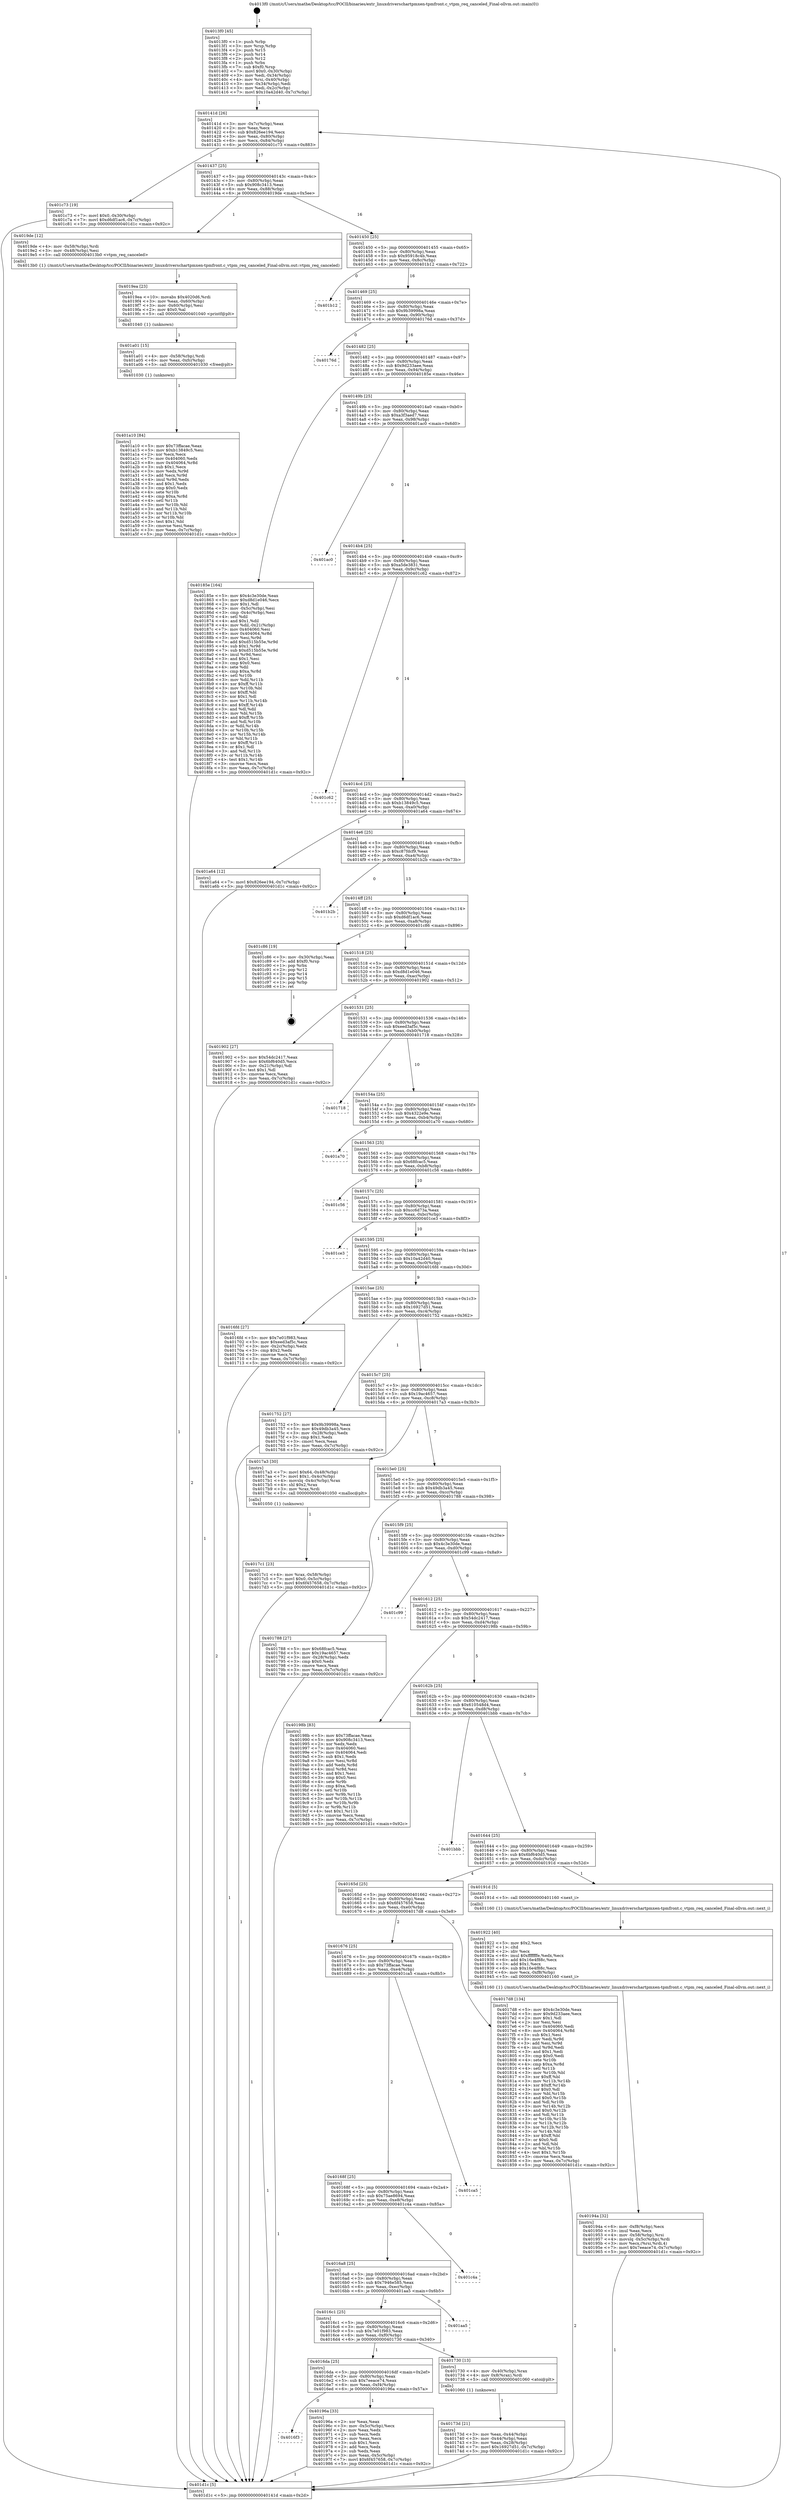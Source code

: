 digraph "0x4013f0" {
  label = "0x4013f0 (/mnt/c/Users/mathe/Desktop/tcc/POCII/binaries/extr_linuxdriverschartpmxen-tpmfront.c_vtpm_req_canceled_Final-ollvm.out::main(0))"
  labelloc = "t"
  node[shape=record]

  Entry [label="",width=0.3,height=0.3,shape=circle,fillcolor=black,style=filled]
  "0x40141d" [label="{
     0x40141d [26]\l
     | [instrs]\l
     &nbsp;&nbsp;0x40141d \<+3\>: mov -0x7c(%rbp),%eax\l
     &nbsp;&nbsp;0x401420 \<+2\>: mov %eax,%ecx\l
     &nbsp;&nbsp;0x401422 \<+6\>: sub $0x826ee194,%ecx\l
     &nbsp;&nbsp;0x401428 \<+3\>: mov %eax,-0x80(%rbp)\l
     &nbsp;&nbsp;0x40142b \<+6\>: mov %ecx,-0x84(%rbp)\l
     &nbsp;&nbsp;0x401431 \<+6\>: je 0000000000401c73 \<main+0x883\>\l
  }"]
  "0x401c73" [label="{
     0x401c73 [19]\l
     | [instrs]\l
     &nbsp;&nbsp;0x401c73 \<+7\>: movl $0x0,-0x30(%rbp)\l
     &nbsp;&nbsp;0x401c7a \<+7\>: movl $0xd6df1ac6,-0x7c(%rbp)\l
     &nbsp;&nbsp;0x401c81 \<+5\>: jmp 0000000000401d1c \<main+0x92c\>\l
  }"]
  "0x401437" [label="{
     0x401437 [25]\l
     | [instrs]\l
     &nbsp;&nbsp;0x401437 \<+5\>: jmp 000000000040143c \<main+0x4c\>\l
     &nbsp;&nbsp;0x40143c \<+3\>: mov -0x80(%rbp),%eax\l
     &nbsp;&nbsp;0x40143f \<+5\>: sub $0x908c3413,%eax\l
     &nbsp;&nbsp;0x401444 \<+6\>: mov %eax,-0x88(%rbp)\l
     &nbsp;&nbsp;0x40144a \<+6\>: je 00000000004019de \<main+0x5ee\>\l
  }"]
  Exit [label="",width=0.3,height=0.3,shape=circle,fillcolor=black,style=filled,peripheries=2]
  "0x4019de" [label="{
     0x4019de [12]\l
     | [instrs]\l
     &nbsp;&nbsp;0x4019de \<+4\>: mov -0x58(%rbp),%rdi\l
     &nbsp;&nbsp;0x4019e2 \<+3\>: mov -0x48(%rbp),%esi\l
     &nbsp;&nbsp;0x4019e5 \<+5\>: call 00000000004013b0 \<vtpm_req_canceled\>\l
     | [calls]\l
     &nbsp;&nbsp;0x4013b0 \{1\} (/mnt/c/Users/mathe/Desktop/tcc/POCII/binaries/extr_linuxdriverschartpmxen-tpmfront.c_vtpm_req_canceled_Final-ollvm.out::vtpm_req_canceled)\l
  }"]
  "0x401450" [label="{
     0x401450 [25]\l
     | [instrs]\l
     &nbsp;&nbsp;0x401450 \<+5\>: jmp 0000000000401455 \<main+0x65\>\l
     &nbsp;&nbsp;0x401455 \<+3\>: mov -0x80(%rbp),%eax\l
     &nbsp;&nbsp;0x401458 \<+5\>: sub $0x95918c4b,%eax\l
     &nbsp;&nbsp;0x40145d \<+6\>: mov %eax,-0x8c(%rbp)\l
     &nbsp;&nbsp;0x401463 \<+6\>: je 0000000000401b12 \<main+0x722\>\l
  }"]
  "0x401a10" [label="{
     0x401a10 [84]\l
     | [instrs]\l
     &nbsp;&nbsp;0x401a10 \<+5\>: mov $0x73ffacae,%eax\l
     &nbsp;&nbsp;0x401a15 \<+5\>: mov $0xb13849c5,%esi\l
     &nbsp;&nbsp;0x401a1a \<+2\>: xor %ecx,%ecx\l
     &nbsp;&nbsp;0x401a1c \<+7\>: mov 0x404060,%edx\l
     &nbsp;&nbsp;0x401a23 \<+8\>: mov 0x404064,%r8d\l
     &nbsp;&nbsp;0x401a2b \<+3\>: sub $0x1,%ecx\l
     &nbsp;&nbsp;0x401a2e \<+3\>: mov %edx,%r9d\l
     &nbsp;&nbsp;0x401a31 \<+3\>: add %ecx,%r9d\l
     &nbsp;&nbsp;0x401a34 \<+4\>: imul %r9d,%edx\l
     &nbsp;&nbsp;0x401a38 \<+3\>: and $0x1,%edx\l
     &nbsp;&nbsp;0x401a3b \<+3\>: cmp $0x0,%edx\l
     &nbsp;&nbsp;0x401a3e \<+4\>: sete %r10b\l
     &nbsp;&nbsp;0x401a42 \<+4\>: cmp $0xa,%r8d\l
     &nbsp;&nbsp;0x401a46 \<+4\>: setl %r11b\l
     &nbsp;&nbsp;0x401a4a \<+3\>: mov %r10b,%bl\l
     &nbsp;&nbsp;0x401a4d \<+3\>: and %r11b,%bl\l
     &nbsp;&nbsp;0x401a50 \<+3\>: xor %r11b,%r10b\l
     &nbsp;&nbsp;0x401a53 \<+3\>: or %r10b,%bl\l
     &nbsp;&nbsp;0x401a56 \<+3\>: test $0x1,%bl\l
     &nbsp;&nbsp;0x401a59 \<+3\>: cmovne %esi,%eax\l
     &nbsp;&nbsp;0x401a5c \<+3\>: mov %eax,-0x7c(%rbp)\l
     &nbsp;&nbsp;0x401a5f \<+5\>: jmp 0000000000401d1c \<main+0x92c\>\l
  }"]
  "0x401b12" [label="{
     0x401b12\l
  }", style=dashed]
  "0x401469" [label="{
     0x401469 [25]\l
     | [instrs]\l
     &nbsp;&nbsp;0x401469 \<+5\>: jmp 000000000040146e \<main+0x7e\>\l
     &nbsp;&nbsp;0x40146e \<+3\>: mov -0x80(%rbp),%eax\l
     &nbsp;&nbsp;0x401471 \<+5\>: sub $0x9b39998a,%eax\l
     &nbsp;&nbsp;0x401476 \<+6\>: mov %eax,-0x90(%rbp)\l
     &nbsp;&nbsp;0x40147c \<+6\>: je 000000000040176d \<main+0x37d\>\l
  }"]
  "0x401a01" [label="{
     0x401a01 [15]\l
     | [instrs]\l
     &nbsp;&nbsp;0x401a01 \<+4\>: mov -0x58(%rbp),%rdi\l
     &nbsp;&nbsp;0x401a05 \<+6\>: mov %eax,-0xfc(%rbp)\l
     &nbsp;&nbsp;0x401a0b \<+5\>: call 0000000000401030 \<free@plt\>\l
     | [calls]\l
     &nbsp;&nbsp;0x401030 \{1\} (unknown)\l
  }"]
  "0x40176d" [label="{
     0x40176d\l
  }", style=dashed]
  "0x401482" [label="{
     0x401482 [25]\l
     | [instrs]\l
     &nbsp;&nbsp;0x401482 \<+5\>: jmp 0000000000401487 \<main+0x97\>\l
     &nbsp;&nbsp;0x401487 \<+3\>: mov -0x80(%rbp),%eax\l
     &nbsp;&nbsp;0x40148a \<+5\>: sub $0x9d233aee,%eax\l
     &nbsp;&nbsp;0x40148f \<+6\>: mov %eax,-0x94(%rbp)\l
     &nbsp;&nbsp;0x401495 \<+6\>: je 000000000040185e \<main+0x46e\>\l
  }"]
  "0x4019ea" [label="{
     0x4019ea [23]\l
     | [instrs]\l
     &nbsp;&nbsp;0x4019ea \<+10\>: movabs $0x4020d6,%rdi\l
     &nbsp;&nbsp;0x4019f4 \<+3\>: mov %eax,-0x60(%rbp)\l
     &nbsp;&nbsp;0x4019f7 \<+3\>: mov -0x60(%rbp),%esi\l
     &nbsp;&nbsp;0x4019fa \<+2\>: mov $0x0,%al\l
     &nbsp;&nbsp;0x4019fc \<+5\>: call 0000000000401040 \<printf@plt\>\l
     | [calls]\l
     &nbsp;&nbsp;0x401040 \{1\} (unknown)\l
  }"]
  "0x40185e" [label="{
     0x40185e [164]\l
     | [instrs]\l
     &nbsp;&nbsp;0x40185e \<+5\>: mov $0x4c3e30de,%eax\l
     &nbsp;&nbsp;0x401863 \<+5\>: mov $0xd8d1e046,%ecx\l
     &nbsp;&nbsp;0x401868 \<+2\>: mov $0x1,%dl\l
     &nbsp;&nbsp;0x40186a \<+3\>: mov -0x5c(%rbp),%esi\l
     &nbsp;&nbsp;0x40186d \<+3\>: cmp -0x4c(%rbp),%esi\l
     &nbsp;&nbsp;0x401870 \<+4\>: setl %dil\l
     &nbsp;&nbsp;0x401874 \<+4\>: and $0x1,%dil\l
     &nbsp;&nbsp;0x401878 \<+4\>: mov %dil,-0x21(%rbp)\l
     &nbsp;&nbsp;0x40187c \<+7\>: mov 0x404060,%esi\l
     &nbsp;&nbsp;0x401883 \<+8\>: mov 0x404064,%r8d\l
     &nbsp;&nbsp;0x40188b \<+3\>: mov %esi,%r9d\l
     &nbsp;&nbsp;0x40188e \<+7\>: add $0xd515b55e,%r9d\l
     &nbsp;&nbsp;0x401895 \<+4\>: sub $0x1,%r9d\l
     &nbsp;&nbsp;0x401899 \<+7\>: sub $0xd515b55e,%r9d\l
     &nbsp;&nbsp;0x4018a0 \<+4\>: imul %r9d,%esi\l
     &nbsp;&nbsp;0x4018a4 \<+3\>: and $0x1,%esi\l
     &nbsp;&nbsp;0x4018a7 \<+3\>: cmp $0x0,%esi\l
     &nbsp;&nbsp;0x4018aa \<+4\>: sete %dil\l
     &nbsp;&nbsp;0x4018ae \<+4\>: cmp $0xa,%r8d\l
     &nbsp;&nbsp;0x4018b2 \<+4\>: setl %r10b\l
     &nbsp;&nbsp;0x4018b6 \<+3\>: mov %dil,%r11b\l
     &nbsp;&nbsp;0x4018b9 \<+4\>: xor $0xff,%r11b\l
     &nbsp;&nbsp;0x4018bd \<+3\>: mov %r10b,%bl\l
     &nbsp;&nbsp;0x4018c0 \<+3\>: xor $0xff,%bl\l
     &nbsp;&nbsp;0x4018c3 \<+3\>: xor $0x1,%dl\l
     &nbsp;&nbsp;0x4018c6 \<+3\>: mov %r11b,%r14b\l
     &nbsp;&nbsp;0x4018c9 \<+4\>: and $0xff,%r14b\l
     &nbsp;&nbsp;0x4018cd \<+3\>: and %dl,%dil\l
     &nbsp;&nbsp;0x4018d0 \<+3\>: mov %bl,%r15b\l
     &nbsp;&nbsp;0x4018d3 \<+4\>: and $0xff,%r15b\l
     &nbsp;&nbsp;0x4018d7 \<+3\>: and %dl,%r10b\l
     &nbsp;&nbsp;0x4018da \<+3\>: or %dil,%r14b\l
     &nbsp;&nbsp;0x4018dd \<+3\>: or %r10b,%r15b\l
     &nbsp;&nbsp;0x4018e0 \<+3\>: xor %r15b,%r14b\l
     &nbsp;&nbsp;0x4018e3 \<+3\>: or %bl,%r11b\l
     &nbsp;&nbsp;0x4018e6 \<+4\>: xor $0xff,%r11b\l
     &nbsp;&nbsp;0x4018ea \<+3\>: or $0x1,%dl\l
     &nbsp;&nbsp;0x4018ed \<+3\>: and %dl,%r11b\l
     &nbsp;&nbsp;0x4018f0 \<+3\>: or %r11b,%r14b\l
     &nbsp;&nbsp;0x4018f3 \<+4\>: test $0x1,%r14b\l
     &nbsp;&nbsp;0x4018f7 \<+3\>: cmovne %ecx,%eax\l
     &nbsp;&nbsp;0x4018fa \<+3\>: mov %eax,-0x7c(%rbp)\l
     &nbsp;&nbsp;0x4018fd \<+5\>: jmp 0000000000401d1c \<main+0x92c\>\l
  }"]
  "0x40149b" [label="{
     0x40149b [25]\l
     | [instrs]\l
     &nbsp;&nbsp;0x40149b \<+5\>: jmp 00000000004014a0 \<main+0xb0\>\l
     &nbsp;&nbsp;0x4014a0 \<+3\>: mov -0x80(%rbp),%eax\l
     &nbsp;&nbsp;0x4014a3 \<+5\>: sub $0xa3f3aed7,%eax\l
     &nbsp;&nbsp;0x4014a8 \<+6\>: mov %eax,-0x98(%rbp)\l
     &nbsp;&nbsp;0x4014ae \<+6\>: je 0000000000401ac0 \<main+0x6d0\>\l
  }"]
  "0x4016f3" [label="{
     0x4016f3\l
  }", style=dashed]
  "0x401ac0" [label="{
     0x401ac0\l
  }", style=dashed]
  "0x4014b4" [label="{
     0x4014b4 [25]\l
     | [instrs]\l
     &nbsp;&nbsp;0x4014b4 \<+5\>: jmp 00000000004014b9 \<main+0xc9\>\l
     &nbsp;&nbsp;0x4014b9 \<+3\>: mov -0x80(%rbp),%eax\l
     &nbsp;&nbsp;0x4014bc \<+5\>: sub $0xa5de3831,%eax\l
     &nbsp;&nbsp;0x4014c1 \<+6\>: mov %eax,-0x9c(%rbp)\l
     &nbsp;&nbsp;0x4014c7 \<+6\>: je 0000000000401c62 \<main+0x872\>\l
  }"]
  "0x40196a" [label="{
     0x40196a [33]\l
     | [instrs]\l
     &nbsp;&nbsp;0x40196a \<+2\>: xor %eax,%eax\l
     &nbsp;&nbsp;0x40196c \<+3\>: mov -0x5c(%rbp),%ecx\l
     &nbsp;&nbsp;0x40196f \<+2\>: mov %eax,%edx\l
     &nbsp;&nbsp;0x401971 \<+2\>: sub %ecx,%edx\l
     &nbsp;&nbsp;0x401973 \<+2\>: mov %eax,%ecx\l
     &nbsp;&nbsp;0x401975 \<+3\>: sub $0x1,%ecx\l
     &nbsp;&nbsp;0x401978 \<+2\>: add %ecx,%edx\l
     &nbsp;&nbsp;0x40197a \<+2\>: sub %edx,%eax\l
     &nbsp;&nbsp;0x40197c \<+3\>: mov %eax,-0x5c(%rbp)\l
     &nbsp;&nbsp;0x40197f \<+7\>: movl $0x6f457658,-0x7c(%rbp)\l
     &nbsp;&nbsp;0x401986 \<+5\>: jmp 0000000000401d1c \<main+0x92c\>\l
  }"]
  "0x401c62" [label="{
     0x401c62\l
  }", style=dashed]
  "0x4014cd" [label="{
     0x4014cd [25]\l
     | [instrs]\l
     &nbsp;&nbsp;0x4014cd \<+5\>: jmp 00000000004014d2 \<main+0xe2\>\l
     &nbsp;&nbsp;0x4014d2 \<+3\>: mov -0x80(%rbp),%eax\l
     &nbsp;&nbsp;0x4014d5 \<+5\>: sub $0xb13849c5,%eax\l
     &nbsp;&nbsp;0x4014da \<+6\>: mov %eax,-0xa0(%rbp)\l
     &nbsp;&nbsp;0x4014e0 \<+6\>: je 0000000000401a64 \<main+0x674\>\l
  }"]
  "0x40194a" [label="{
     0x40194a [32]\l
     | [instrs]\l
     &nbsp;&nbsp;0x40194a \<+6\>: mov -0xf8(%rbp),%ecx\l
     &nbsp;&nbsp;0x401950 \<+3\>: imul %eax,%ecx\l
     &nbsp;&nbsp;0x401953 \<+4\>: mov -0x58(%rbp),%rsi\l
     &nbsp;&nbsp;0x401957 \<+4\>: movslq -0x5c(%rbp),%rdi\l
     &nbsp;&nbsp;0x40195b \<+3\>: mov %ecx,(%rsi,%rdi,4)\l
     &nbsp;&nbsp;0x40195e \<+7\>: movl $0x7eeace74,-0x7c(%rbp)\l
     &nbsp;&nbsp;0x401965 \<+5\>: jmp 0000000000401d1c \<main+0x92c\>\l
  }"]
  "0x401a64" [label="{
     0x401a64 [12]\l
     | [instrs]\l
     &nbsp;&nbsp;0x401a64 \<+7\>: movl $0x826ee194,-0x7c(%rbp)\l
     &nbsp;&nbsp;0x401a6b \<+5\>: jmp 0000000000401d1c \<main+0x92c\>\l
  }"]
  "0x4014e6" [label="{
     0x4014e6 [25]\l
     | [instrs]\l
     &nbsp;&nbsp;0x4014e6 \<+5\>: jmp 00000000004014eb \<main+0xfb\>\l
     &nbsp;&nbsp;0x4014eb \<+3\>: mov -0x80(%rbp),%eax\l
     &nbsp;&nbsp;0x4014ee \<+5\>: sub $0xc87fdcf9,%eax\l
     &nbsp;&nbsp;0x4014f3 \<+6\>: mov %eax,-0xa4(%rbp)\l
     &nbsp;&nbsp;0x4014f9 \<+6\>: je 0000000000401b2b \<main+0x73b\>\l
  }"]
  "0x401922" [label="{
     0x401922 [40]\l
     | [instrs]\l
     &nbsp;&nbsp;0x401922 \<+5\>: mov $0x2,%ecx\l
     &nbsp;&nbsp;0x401927 \<+1\>: cltd\l
     &nbsp;&nbsp;0x401928 \<+2\>: idiv %ecx\l
     &nbsp;&nbsp;0x40192a \<+6\>: imul $0xfffffffe,%edx,%ecx\l
     &nbsp;&nbsp;0x401930 \<+6\>: add $0x16e4f88c,%ecx\l
     &nbsp;&nbsp;0x401936 \<+3\>: add $0x1,%ecx\l
     &nbsp;&nbsp;0x401939 \<+6\>: sub $0x16e4f88c,%ecx\l
     &nbsp;&nbsp;0x40193f \<+6\>: mov %ecx,-0xf8(%rbp)\l
     &nbsp;&nbsp;0x401945 \<+5\>: call 0000000000401160 \<next_i\>\l
     | [calls]\l
     &nbsp;&nbsp;0x401160 \{1\} (/mnt/c/Users/mathe/Desktop/tcc/POCII/binaries/extr_linuxdriverschartpmxen-tpmfront.c_vtpm_req_canceled_Final-ollvm.out::next_i)\l
  }"]
  "0x401b2b" [label="{
     0x401b2b\l
  }", style=dashed]
  "0x4014ff" [label="{
     0x4014ff [25]\l
     | [instrs]\l
     &nbsp;&nbsp;0x4014ff \<+5\>: jmp 0000000000401504 \<main+0x114\>\l
     &nbsp;&nbsp;0x401504 \<+3\>: mov -0x80(%rbp),%eax\l
     &nbsp;&nbsp;0x401507 \<+5\>: sub $0xd6df1ac6,%eax\l
     &nbsp;&nbsp;0x40150c \<+6\>: mov %eax,-0xa8(%rbp)\l
     &nbsp;&nbsp;0x401512 \<+6\>: je 0000000000401c86 \<main+0x896\>\l
  }"]
  "0x4017c1" [label="{
     0x4017c1 [23]\l
     | [instrs]\l
     &nbsp;&nbsp;0x4017c1 \<+4\>: mov %rax,-0x58(%rbp)\l
     &nbsp;&nbsp;0x4017c5 \<+7\>: movl $0x0,-0x5c(%rbp)\l
     &nbsp;&nbsp;0x4017cc \<+7\>: movl $0x6f457658,-0x7c(%rbp)\l
     &nbsp;&nbsp;0x4017d3 \<+5\>: jmp 0000000000401d1c \<main+0x92c\>\l
  }"]
  "0x401c86" [label="{
     0x401c86 [19]\l
     | [instrs]\l
     &nbsp;&nbsp;0x401c86 \<+3\>: mov -0x30(%rbp),%eax\l
     &nbsp;&nbsp;0x401c89 \<+7\>: add $0xf0,%rsp\l
     &nbsp;&nbsp;0x401c90 \<+1\>: pop %rbx\l
     &nbsp;&nbsp;0x401c91 \<+2\>: pop %r12\l
     &nbsp;&nbsp;0x401c93 \<+2\>: pop %r14\l
     &nbsp;&nbsp;0x401c95 \<+2\>: pop %r15\l
     &nbsp;&nbsp;0x401c97 \<+1\>: pop %rbp\l
     &nbsp;&nbsp;0x401c98 \<+1\>: ret\l
  }"]
  "0x401518" [label="{
     0x401518 [25]\l
     | [instrs]\l
     &nbsp;&nbsp;0x401518 \<+5\>: jmp 000000000040151d \<main+0x12d\>\l
     &nbsp;&nbsp;0x40151d \<+3\>: mov -0x80(%rbp),%eax\l
     &nbsp;&nbsp;0x401520 \<+5\>: sub $0xd8d1e046,%eax\l
     &nbsp;&nbsp;0x401525 \<+6\>: mov %eax,-0xac(%rbp)\l
     &nbsp;&nbsp;0x40152b \<+6\>: je 0000000000401902 \<main+0x512\>\l
  }"]
  "0x40173d" [label="{
     0x40173d [21]\l
     | [instrs]\l
     &nbsp;&nbsp;0x40173d \<+3\>: mov %eax,-0x44(%rbp)\l
     &nbsp;&nbsp;0x401740 \<+3\>: mov -0x44(%rbp),%eax\l
     &nbsp;&nbsp;0x401743 \<+3\>: mov %eax,-0x28(%rbp)\l
     &nbsp;&nbsp;0x401746 \<+7\>: movl $0x16927d51,-0x7c(%rbp)\l
     &nbsp;&nbsp;0x40174d \<+5\>: jmp 0000000000401d1c \<main+0x92c\>\l
  }"]
  "0x401902" [label="{
     0x401902 [27]\l
     | [instrs]\l
     &nbsp;&nbsp;0x401902 \<+5\>: mov $0x54dc2417,%eax\l
     &nbsp;&nbsp;0x401907 \<+5\>: mov $0x6bf640d5,%ecx\l
     &nbsp;&nbsp;0x40190c \<+3\>: mov -0x21(%rbp),%dl\l
     &nbsp;&nbsp;0x40190f \<+3\>: test $0x1,%dl\l
     &nbsp;&nbsp;0x401912 \<+3\>: cmovne %ecx,%eax\l
     &nbsp;&nbsp;0x401915 \<+3\>: mov %eax,-0x7c(%rbp)\l
     &nbsp;&nbsp;0x401918 \<+5\>: jmp 0000000000401d1c \<main+0x92c\>\l
  }"]
  "0x401531" [label="{
     0x401531 [25]\l
     | [instrs]\l
     &nbsp;&nbsp;0x401531 \<+5\>: jmp 0000000000401536 \<main+0x146\>\l
     &nbsp;&nbsp;0x401536 \<+3\>: mov -0x80(%rbp),%eax\l
     &nbsp;&nbsp;0x401539 \<+5\>: sub $0xeed3af5c,%eax\l
     &nbsp;&nbsp;0x40153e \<+6\>: mov %eax,-0xb0(%rbp)\l
     &nbsp;&nbsp;0x401544 \<+6\>: je 0000000000401718 \<main+0x328\>\l
  }"]
  "0x4016da" [label="{
     0x4016da [25]\l
     | [instrs]\l
     &nbsp;&nbsp;0x4016da \<+5\>: jmp 00000000004016df \<main+0x2ef\>\l
     &nbsp;&nbsp;0x4016df \<+3\>: mov -0x80(%rbp),%eax\l
     &nbsp;&nbsp;0x4016e2 \<+5\>: sub $0x7eeace74,%eax\l
     &nbsp;&nbsp;0x4016e7 \<+6\>: mov %eax,-0xf4(%rbp)\l
     &nbsp;&nbsp;0x4016ed \<+6\>: je 000000000040196a \<main+0x57a\>\l
  }"]
  "0x401718" [label="{
     0x401718\l
  }", style=dashed]
  "0x40154a" [label="{
     0x40154a [25]\l
     | [instrs]\l
     &nbsp;&nbsp;0x40154a \<+5\>: jmp 000000000040154f \<main+0x15f\>\l
     &nbsp;&nbsp;0x40154f \<+3\>: mov -0x80(%rbp),%eax\l
     &nbsp;&nbsp;0x401552 \<+5\>: sub $0x4322e9e,%eax\l
     &nbsp;&nbsp;0x401557 \<+6\>: mov %eax,-0xb4(%rbp)\l
     &nbsp;&nbsp;0x40155d \<+6\>: je 0000000000401a70 \<main+0x680\>\l
  }"]
  "0x401730" [label="{
     0x401730 [13]\l
     | [instrs]\l
     &nbsp;&nbsp;0x401730 \<+4\>: mov -0x40(%rbp),%rax\l
     &nbsp;&nbsp;0x401734 \<+4\>: mov 0x8(%rax),%rdi\l
     &nbsp;&nbsp;0x401738 \<+5\>: call 0000000000401060 \<atoi@plt\>\l
     | [calls]\l
     &nbsp;&nbsp;0x401060 \{1\} (unknown)\l
  }"]
  "0x401a70" [label="{
     0x401a70\l
  }", style=dashed]
  "0x401563" [label="{
     0x401563 [25]\l
     | [instrs]\l
     &nbsp;&nbsp;0x401563 \<+5\>: jmp 0000000000401568 \<main+0x178\>\l
     &nbsp;&nbsp;0x401568 \<+3\>: mov -0x80(%rbp),%eax\l
     &nbsp;&nbsp;0x40156b \<+5\>: sub $0x68fcac5,%eax\l
     &nbsp;&nbsp;0x401570 \<+6\>: mov %eax,-0xb8(%rbp)\l
     &nbsp;&nbsp;0x401576 \<+6\>: je 0000000000401c56 \<main+0x866\>\l
  }"]
  "0x4016c1" [label="{
     0x4016c1 [25]\l
     | [instrs]\l
     &nbsp;&nbsp;0x4016c1 \<+5\>: jmp 00000000004016c6 \<main+0x2d6\>\l
     &nbsp;&nbsp;0x4016c6 \<+3\>: mov -0x80(%rbp),%eax\l
     &nbsp;&nbsp;0x4016c9 \<+5\>: sub $0x7e01f983,%eax\l
     &nbsp;&nbsp;0x4016ce \<+6\>: mov %eax,-0xf0(%rbp)\l
     &nbsp;&nbsp;0x4016d4 \<+6\>: je 0000000000401730 \<main+0x340\>\l
  }"]
  "0x401c56" [label="{
     0x401c56\l
  }", style=dashed]
  "0x40157c" [label="{
     0x40157c [25]\l
     | [instrs]\l
     &nbsp;&nbsp;0x40157c \<+5\>: jmp 0000000000401581 \<main+0x191\>\l
     &nbsp;&nbsp;0x401581 \<+3\>: mov -0x80(%rbp),%eax\l
     &nbsp;&nbsp;0x401584 \<+5\>: sub $0xcc6d73a,%eax\l
     &nbsp;&nbsp;0x401589 \<+6\>: mov %eax,-0xbc(%rbp)\l
     &nbsp;&nbsp;0x40158f \<+6\>: je 0000000000401ce3 \<main+0x8f3\>\l
  }"]
  "0x401aa5" [label="{
     0x401aa5\l
  }", style=dashed]
  "0x401ce3" [label="{
     0x401ce3\l
  }", style=dashed]
  "0x401595" [label="{
     0x401595 [25]\l
     | [instrs]\l
     &nbsp;&nbsp;0x401595 \<+5\>: jmp 000000000040159a \<main+0x1aa\>\l
     &nbsp;&nbsp;0x40159a \<+3\>: mov -0x80(%rbp),%eax\l
     &nbsp;&nbsp;0x40159d \<+5\>: sub $0x10a42d40,%eax\l
     &nbsp;&nbsp;0x4015a2 \<+6\>: mov %eax,-0xc0(%rbp)\l
     &nbsp;&nbsp;0x4015a8 \<+6\>: je 00000000004016fd \<main+0x30d\>\l
  }"]
  "0x4016a8" [label="{
     0x4016a8 [25]\l
     | [instrs]\l
     &nbsp;&nbsp;0x4016a8 \<+5\>: jmp 00000000004016ad \<main+0x2bd\>\l
     &nbsp;&nbsp;0x4016ad \<+3\>: mov -0x80(%rbp),%eax\l
     &nbsp;&nbsp;0x4016b0 \<+5\>: sub $0x7946e585,%eax\l
     &nbsp;&nbsp;0x4016b5 \<+6\>: mov %eax,-0xec(%rbp)\l
     &nbsp;&nbsp;0x4016bb \<+6\>: je 0000000000401aa5 \<main+0x6b5\>\l
  }"]
  "0x4016fd" [label="{
     0x4016fd [27]\l
     | [instrs]\l
     &nbsp;&nbsp;0x4016fd \<+5\>: mov $0x7e01f983,%eax\l
     &nbsp;&nbsp;0x401702 \<+5\>: mov $0xeed3af5c,%ecx\l
     &nbsp;&nbsp;0x401707 \<+3\>: mov -0x2c(%rbp),%edx\l
     &nbsp;&nbsp;0x40170a \<+3\>: cmp $0x2,%edx\l
     &nbsp;&nbsp;0x40170d \<+3\>: cmovne %ecx,%eax\l
     &nbsp;&nbsp;0x401710 \<+3\>: mov %eax,-0x7c(%rbp)\l
     &nbsp;&nbsp;0x401713 \<+5\>: jmp 0000000000401d1c \<main+0x92c\>\l
  }"]
  "0x4015ae" [label="{
     0x4015ae [25]\l
     | [instrs]\l
     &nbsp;&nbsp;0x4015ae \<+5\>: jmp 00000000004015b3 \<main+0x1c3\>\l
     &nbsp;&nbsp;0x4015b3 \<+3\>: mov -0x80(%rbp),%eax\l
     &nbsp;&nbsp;0x4015b6 \<+5\>: sub $0x16927d51,%eax\l
     &nbsp;&nbsp;0x4015bb \<+6\>: mov %eax,-0xc4(%rbp)\l
     &nbsp;&nbsp;0x4015c1 \<+6\>: je 0000000000401752 \<main+0x362\>\l
  }"]
  "0x401d1c" [label="{
     0x401d1c [5]\l
     | [instrs]\l
     &nbsp;&nbsp;0x401d1c \<+5\>: jmp 000000000040141d \<main+0x2d\>\l
  }"]
  "0x4013f0" [label="{
     0x4013f0 [45]\l
     | [instrs]\l
     &nbsp;&nbsp;0x4013f0 \<+1\>: push %rbp\l
     &nbsp;&nbsp;0x4013f1 \<+3\>: mov %rsp,%rbp\l
     &nbsp;&nbsp;0x4013f4 \<+2\>: push %r15\l
     &nbsp;&nbsp;0x4013f6 \<+2\>: push %r14\l
     &nbsp;&nbsp;0x4013f8 \<+2\>: push %r12\l
     &nbsp;&nbsp;0x4013fa \<+1\>: push %rbx\l
     &nbsp;&nbsp;0x4013fb \<+7\>: sub $0xf0,%rsp\l
     &nbsp;&nbsp;0x401402 \<+7\>: movl $0x0,-0x30(%rbp)\l
     &nbsp;&nbsp;0x401409 \<+3\>: mov %edi,-0x34(%rbp)\l
     &nbsp;&nbsp;0x40140c \<+4\>: mov %rsi,-0x40(%rbp)\l
     &nbsp;&nbsp;0x401410 \<+3\>: mov -0x34(%rbp),%edi\l
     &nbsp;&nbsp;0x401413 \<+3\>: mov %edi,-0x2c(%rbp)\l
     &nbsp;&nbsp;0x401416 \<+7\>: movl $0x10a42d40,-0x7c(%rbp)\l
  }"]
  "0x401c4a" [label="{
     0x401c4a\l
  }", style=dashed]
  "0x401752" [label="{
     0x401752 [27]\l
     | [instrs]\l
     &nbsp;&nbsp;0x401752 \<+5\>: mov $0x9b39998a,%eax\l
     &nbsp;&nbsp;0x401757 \<+5\>: mov $0x49db3a45,%ecx\l
     &nbsp;&nbsp;0x40175c \<+3\>: mov -0x28(%rbp),%edx\l
     &nbsp;&nbsp;0x40175f \<+3\>: cmp $0x1,%edx\l
     &nbsp;&nbsp;0x401762 \<+3\>: cmovl %ecx,%eax\l
     &nbsp;&nbsp;0x401765 \<+3\>: mov %eax,-0x7c(%rbp)\l
     &nbsp;&nbsp;0x401768 \<+5\>: jmp 0000000000401d1c \<main+0x92c\>\l
  }"]
  "0x4015c7" [label="{
     0x4015c7 [25]\l
     | [instrs]\l
     &nbsp;&nbsp;0x4015c7 \<+5\>: jmp 00000000004015cc \<main+0x1dc\>\l
     &nbsp;&nbsp;0x4015cc \<+3\>: mov -0x80(%rbp),%eax\l
     &nbsp;&nbsp;0x4015cf \<+5\>: sub $0x19ac4657,%eax\l
     &nbsp;&nbsp;0x4015d4 \<+6\>: mov %eax,-0xc8(%rbp)\l
     &nbsp;&nbsp;0x4015da \<+6\>: je 00000000004017a3 \<main+0x3b3\>\l
  }"]
  "0x40168f" [label="{
     0x40168f [25]\l
     | [instrs]\l
     &nbsp;&nbsp;0x40168f \<+5\>: jmp 0000000000401694 \<main+0x2a4\>\l
     &nbsp;&nbsp;0x401694 \<+3\>: mov -0x80(%rbp),%eax\l
     &nbsp;&nbsp;0x401697 \<+5\>: sub $0x75ae8694,%eax\l
     &nbsp;&nbsp;0x40169c \<+6\>: mov %eax,-0xe8(%rbp)\l
     &nbsp;&nbsp;0x4016a2 \<+6\>: je 0000000000401c4a \<main+0x85a\>\l
  }"]
  "0x4017a3" [label="{
     0x4017a3 [30]\l
     | [instrs]\l
     &nbsp;&nbsp;0x4017a3 \<+7\>: movl $0x64,-0x48(%rbp)\l
     &nbsp;&nbsp;0x4017aa \<+7\>: movl $0x1,-0x4c(%rbp)\l
     &nbsp;&nbsp;0x4017b1 \<+4\>: movslq -0x4c(%rbp),%rax\l
     &nbsp;&nbsp;0x4017b5 \<+4\>: shl $0x2,%rax\l
     &nbsp;&nbsp;0x4017b9 \<+3\>: mov %rax,%rdi\l
     &nbsp;&nbsp;0x4017bc \<+5\>: call 0000000000401050 \<malloc@plt\>\l
     | [calls]\l
     &nbsp;&nbsp;0x401050 \{1\} (unknown)\l
  }"]
  "0x4015e0" [label="{
     0x4015e0 [25]\l
     | [instrs]\l
     &nbsp;&nbsp;0x4015e0 \<+5\>: jmp 00000000004015e5 \<main+0x1f5\>\l
     &nbsp;&nbsp;0x4015e5 \<+3\>: mov -0x80(%rbp),%eax\l
     &nbsp;&nbsp;0x4015e8 \<+5\>: sub $0x49db3a45,%eax\l
     &nbsp;&nbsp;0x4015ed \<+6\>: mov %eax,-0xcc(%rbp)\l
     &nbsp;&nbsp;0x4015f3 \<+6\>: je 0000000000401788 \<main+0x398\>\l
  }"]
  "0x401ca5" [label="{
     0x401ca5\l
  }", style=dashed]
  "0x401788" [label="{
     0x401788 [27]\l
     | [instrs]\l
     &nbsp;&nbsp;0x401788 \<+5\>: mov $0x68fcac5,%eax\l
     &nbsp;&nbsp;0x40178d \<+5\>: mov $0x19ac4657,%ecx\l
     &nbsp;&nbsp;0x401792 \<+3\>: mov -0x28(%rbp),%edx\l
     &nbsp;&nbsp;0x401795 \<+3\>: cmp $0x0,%edx\l
     &nbsp;&nbsp;0x401798 \<+3\>: cmove %ecx,%eax\l
     &nbsp;&nbsp;0x40179b \<+3\>: mov %eax,-0x7c(%rbp)\l
     &nbsp;&nbsp;0x40179e \<+5\>: jmp 0000000000401d1c \<main+0x92c\>\l
  }"]
  "0x4015f9" [label="{
     0x4015f9 [25]\l
     | [instrs]\l
     &nbsp;&nbsp;0x4015f9 \<+5\>: jmp 00000000004015fe \<main+0x20e\>\l
     &nbsp;&nbsp;0x4015fe \<+3\>: mov -0x80(%rbp),%eax\l
     &nbsp;&nbsp;0x401601 \<+5\>: sub $0x4c3e30de,%eax\l
     &nbsp;&nbsp;0x401606 \<+6\>: mov %eax,-0xd0(%rbp)\l
     &nbsp;&nbsp;0x40160c \<+6\>: je 0000000000401c99 \<main+0x8a9\>\l
  }"]
  "0x401676" [label="{
     0x401676 [25]\l
     | [instrs]\l
     &nbsp;&nbsp;0x401676 \<+5\>: jmp 000000000040167b \<main+0x28b\>\l
     &nbsp;&nbsp;0x40167b \<+3\>: mov -0x80(%rbp),%eax\l
     &nbsp;&nbsp;0x40167e \<+5\>: sub $0x73ffacae,%eax\l
     &nbsp;&nbsp;0x401683 \<+6\>: mov %eax,-0xe4(%rbp)\l
     &nbsp;&nbsp;0x401689 \<+6\>: je 0000000000401ca5 \<main+0x8b5\>\l
  }"]
  "0x401c99" [label="{
     0x401c99\l
  }", style=dashed]
  "0x401612" [label="{
     0x401612 [25]\l
     | [instrs]\l
     &nbsp;&nbsp;0x401612 \<+5\>: jmp 0000000000401617 \<main+0x227\>\l
     &nbsp;&nbsp;0x401617 \<+3\>: mov -0x80(%rbp),%eax\l
     &nbsp;&nbsp;0x40161a \<+5\>: sub $0x54dc2417,%eax\l
     &nbsp;&nbsp;0x40161f \<+6\>: mov %eax,-0xd4(%rbp)\l
     &nbsp;&nbsp;0x401625 \<+6\>: je 000000000040198b \<main+0x59b\>\l
  }"]
  "0x4017d8" [label="{
     0x4017d8 [134]\l
     | [instrs]\l
     &nbsp;&nbsp;0x4017d8 \<+5\>: mov $0x4c3e30de,%eax\l
     &nbsp;&nbsp;0x4017dd \<+5\>: mov $0x9d233aee,%ecx\l
     &nbsp;&nbsp;0x4017e2 \<+2\>: mov $0x1,%dl\l
     &nbsp;&nbsp;0x4017e4 \<+2\>: xor %esi,%esi\l
     &nbsp;&nbsp;0x4017e6 \<+7\>: mov 0x404060,%edi\l
     &nbsp;&nbsp;0x4017ed \<+8\>: mov 0x404064,%r8d\l
     &nbsp;&nbsp;0x4017f5 \<+3\>: sub $0x1,%esi\l
     &nbsp;&nbsp;0x4017f8 \<+3\>: mov %edi,%r9d\l
     &nbsp;&nbsp;0x4017fb \<+3\>: add %esi,%r9d\l
     &nbsp;&nbsp;0x4017fe \<+4\>: imul %r9d,%edi\l
     &nbsp;&nbsp;0x401802 \<+3\>: and $0x1,%edi\l
     &nbsp;&nbsp;0x401805 \<+3\>: cmp $0x0,%edi\l
     &nbsp;&nbsp;0x401808 \<+4\>: sete %r10b\l
     &nbsp;&nbsp;0x40180c \<+4\>: cmp $0xa,%r8d\l
     &nbsp;&nbsp;0x401810 \<+4\>: setl %r11b\l
     &nbsp;&nbsp;0x401814 \<+3\>: mov %r10b,%bl\l
     &nbsp;&nbsp;0x401817 \<+3\>: xor $0xff,%bl\l
     &nbsp;&nbsp;0x40181a \<+3\>: mov %r11b,%r14b\l
     &nbsp;&nbsp;0x40181d \<+4\>: xor $0xff,%r14b\l
     &nbsp;&nbsp;0x401821 \<+3\>: xor $0x0,%dl\l
     &nbsp;&nbsp;0x401824 \<+3\>: mov %bl,%r15b\l
     &nbsp;&nbsp;0x401827 \<+4\>: and $0x0,%r15b\l
     &nbsp;&nbsp;0x40182b \<+3\>: and %dl,%r10b\l
     &nbsp;&nbsp;0x40182e \<+3\>: mov %r14b,%r12b\l
     &nbsp;&nbsp;0x401831 \<+4\>: and $0x0,%r12b\l
     &nbsp;&nbsp;0x401835 \<+3\>: and %dl,%r11b\l
     &nbsp;&nbsp;0x401838 \<+3\>: or %r10b,%r15b\l
     &nbsp;&nbsp;0x40183b \<+3\>: or %r11b,%r12b\l
     &nbsp;&nbsp;0x40183e \<+3\>: xor %r12b,%r15b\l
     &nbsp;&nbsp;0x401841 \<+3\>: or %r14b,%bl\l
     &nbsp;&nbsp;0x401844 \<+3\>: xor $0xff,%bl\l
     &nbsp;&nbsp;0x401847 \<+3\>: or $0x0,%dl\l
     &nbsp;&nbsp;0x40184a \<+2\>: and %dl,%bl\l
     &nbsp;&nbsp;0x40184c \<+3\>: or %bl,%r15b\l
     &nbsp;&nbsp;0x40184f \<+4\>: test $0x1,%r15b\l
     &nbsp;&nbsp;0x401853 \<+3\>: cmovne %ecx,%eax\l
     &nbsp;&nbsp;0x401856 \<+3\>: mov %eax,-0x7c(%rbp)\l
     &nbsp;&nbsp;0x401859 \<+5\>: jmp 0000000000401d1c \<main+0x92c\>\l
  }"]
  "0x40198b" [label="{
     0x40198b [83]\l
     | [instrs]\l
     &nbsp;&nbsp;0x40198b \<+5\>: mov $0x73ffacae,%eax\l
     &nbsp;&nbsp;0x401990 \<+5\>: mov $0x908c3413,%ecx\l
     &nbsp;&nbsp;0x401995 \<+2\>: xor %edx,%edx\l
     &nbsp;&nbsp;0x401997 \<+7\>: mov 0x404060,%esi\l
     &nbsp;&nbsp;0x40199e \<+7\>: mov 0x404064,%edi\l
     &nbsp;&nbsp;0x4019a5 \<+3\>: sub $0x1,%edx\l
     &nbsp;&nbsp;0x4019a8 \<+3\>: mov %esi,%r8d\l
     &nbsp;&nbsp;0x4019ab \<+3\>: add %edx,%r8d\l
     &nbsp;&nbsp;0x4019ae \<+4\>: imul %r8d,%esi\l
     &nbsp;&nbsp;0x4019b2 \<+3\>: and $0x1,%esi\l
     &nbsp;&nbsp;0x4019b5 \<+3\>: cmp $0x0,%esi\l
     &nbsp;&nbsp;0x4019b8 \<+4\>: sete %r9b\l
     &nbsp;&nbsp;0x4019bc \<+3\>: cmp $0xa,%edi\l
     &nbsp;&nbsp;0x4019bf \<+4\>: setl %r10b\l
     &nbsp;&nbsp;0x4019c3 \<+3\>: mov %r9b,%r11b\l
     &nbsp;&nbsp;0x4019c6 \<+3\>: and %r10b,%r11b\l
     &nbsp;&nbsp;0x4019c9 \<+3\>: xor %r10b,%r9b\l
     &nbsp;&nbsp;0x4019cc \<+3\>: or %r9b,%r11b\l
     &nbsp;&nbsp;0x4019cf \<+4\>: test $0x1,%r11b\l
     &nbsp;&nbsp;0x4019d3 \<+3\>: cmovne %ecx,%eax\l
     &nbsp;&nbsp;0x4019d6 \<+3\>: mov %eax,-0x7c(%rbp)\l
     &nbsp;&nbsp;0x4019d9 \<+5\>: jmp 0000000000401d1c \<main+0x92c\>\l
  }"]
  "0x40162b" [label="{
     0x40162b [25]\l
     | [instrs]\l
     &nbsp;&nbsp;0x40162b \<+5\>: jmp 0000000000401630 \<main+0x240\>\l
     &nbsp;&nbsp;0x401630 \<+3\>: mov -0x80(%rbp),%eax\l
     &nbsp;&nbsp;0x401633 \<+5\>: sub $0x610548d4,%eax\l
     &nbsp;&nbsp;0x401638 \<+6\>: mov %eax,-0xd8(%rbp)\l
     &nbsp;&nbsp;0x40163e \<+6\>: je 0000000000401bbb \<main+0x7cb\>\l
  }"]
  "0x40165d" [label="{
     0x40165d [25]\l
     | [instrs]\l
     &nbsp;&nbsp;0x40165d \<+5\>: jmp 0000000000401662 \<main+0x272\>\l
     &nbsp;&nbsp;0x401662 \<+3\>: mov -0x80(%rbp),%eax\l
     &nbsp;&nbsp;0x401665 \<+5\>: sub $0x6f457658,%eax\l
     &nbsp;&nbsp;0x40166a \<+6\>: mov %eax,-0xe0(%rbp)\l
     &nbsp;&nbsp;0x401670 \<+6\>: je 00000000004017d8 \<main+0x3e8\>\l
  }"]
  "0x401bbb" [label="{
     0x401bbb\l
  }", style=dashed]
  "0x401644" [label="{
     0x401644 [25]\l
     | [instrs]\l
     &nbsp;&nbsp;0x401644 \<+5\>: jmp 0000000000401649 \<main+0x259\>\l
     &nbsp;&nbsp;0x401649 \<+3\>: mov -0x80(%rbp),%eax\l
     &nbsp;&nbsp;0x40164c \<+5\>: sub $0x6bf640d5,%eax\l
     &nbsp;&nbsp;0x401651 \<+6\>: mov %eax,-0xdc(%rbp)\l
     &nbsp;&nbsp;0x401657 \<+6\>: je 000000000040191d \<main+0x52d\>\l
  }"]
  "0x40191d" [label="{
     0x40191d [5]\l
     | [instrs]\l
     &nbsp;&nbsp;0x40191d \<+5\>: call 0000000000401160 \<next_i\>\l
     | [calls]\l
     &nbsp;&nbsp;0x401160 \{1\} (/mnt/c/Users/mathe/Desktop/tcc/POCII/binaries/extr_linuxdriverschartpmxen-tpmfront.c_vtpm_req_canceled_Final-ollvm.out::next_i)\l
  }"]
  Entry -> "0x4013f0" [label=" 1"]
  "0x40141d" -> "0x401c73" [label=" 1"]
  "0x40141d" -> "0x401437" [label=" 17"]
  "0x401c86" -> Exit [label=" 1"]
  "0x401437" -> "0x4019de" [label=" 1"]
  "0x401437" -> "0x401450" [label=" 16"]
  "0x401c73" -> "0x401d1c" [label=" 1"]
  "0x401450" -> "0x401b12" [label=" 0"]
  "0x401450" -> "0x401469" [label=" 16"]
  "0x401a64" -> "0x401d1c" [label=" 1"]
  "0x401469" -> "0x40176d" [label=" 0"]
  "0x401469" -> "0x401482" [label=" 16"]
  "0x401a10" -> "0x401d1c" [label=" 1"]
  "0x401482" -> "0x40185e" [label=" 2"]
  "0x401482" -> "0x40149b" [label=" 14"]
  "0x401a01" -> "0x401a10" [label=" 1"]
  "0x40149b" -> "0x401ac0" [label=" 0"]
  "0x40149b" -> "0x4014b4" [label=" 14"]
  "0x4019ea" -> "0x401a01" [label=" 1"]
  "0x4014b4" -> "0x401c62" [label=" 0"]
  "0x4014b4" -> "0x4014cd" [label=" 14"]
  "0x4019de" -> "0x4019ea" [label=" 1"]
  "0x4014cd" -> "0x401a64" [label=" 1"]
  "0x4014cd" -> "0x4014e6" [label=" 13"]
  "0x40196a" -> "0x401d1c" [label=" 1"]
  "0x4014e6" -> "0x401b2b" [label=" 0"]
  "0x4014e6" -> "0x4014ff" [label=" 13"]
  "0x4016da" -> "0x4016f3" [label=" 0"]
  "0x4014ff" -> "0x401c86" [label=" 1"]
  "0x4014ff" -> "0x401518" [label=" 12"]
  "0x4016da" -> "0x40196a" [label=" 1"]
  "0x401518" -> "0x401902" [label=" 2"]
  "0x401518" -> "0x401531" [label=" 10"]
  "0x40198b" -> "0x401d1c" [label=" 1"]
  "0x401531" -> "0x401718" [label=" 0"]
  "0x401531" -> "0x40154a" [label=" 10"]
  "0x40194a" -> "0x401d1c" [label=" 1"]
  "0x40154a" -> "0x401a70" [label=" 0"]
  "0x40154a" -> "0x401563" [label=" 10"]
  "0x401922" -> "0x40194a" [label=" 1"]
  "0x401563" -> "0x401c56" [label=" 0"]
  "0x401563" -> "0x40157c" [label=" 10"]
  "0x401902" -> "0x401d1c" [label=" 2"]
  "0x40157c" -> "0x401ce3" [label=" 0"]
  "0x40157c" -> "0x401595" [label=" 10"]
  "0x40185e" -> "0x401d1c" [label=" 2"]
  "0x401595" -> "0x4016fd" [label=" 1"]
  "0x401595" -> "0x4015ae" [label=" 9"]
  "0x4016fd" -> "0x401d1c" [label=" 1"]
  "0x4013f0" -> "0x40141d" [label=" 1"]
  "0x401d1c" -> "0x40141d" [label=" 17"]
  "0x4017c1" -> "0x401d1c" [label=" 1"]
  "0x4015ae" -> "0x401752" [label=" 1"]
  "0x4015ae" -> "0x4015c7" [label=" 8"]
  "0x4017a3" -> "0x4017c1" [label=" 1"]
  "0x4015c7" -> "0x4017a3" [label=" 1"]
  "0x4015c7" -> "0x4015e0" [label=" 7"]
  "0x401752" -> "0x401d1c" [label=" 1"]
  "0x4015e0" -> "0x401788" [label=" 1"]
  "0x4015e0" -> "0x4015f9" [label=" 6"]
  "0x40173d" -> "0x401d1c" [label=" 1"]
  "0x4015f9" -> "0x401c99" [label=" 0"]
  "0x4015f9" -> "0x401612" [label=" 6"]
  "0x4016c1" -> "0x4016da" [label=" 1"]
  "0x401612" -> "0x40198b" [label=" 1"]
  "0x401612" -> "0x40162b" [label=" 5"]
  "0x4016c1" -> "0x401730" [label=" 1"]
  "0x40162b" -> "0x401bbb" [label=" 0"]
  "0x40162b" -> "0x401644" [label=" 5"]
  "0x4016a8" -> "0x4016c1" [label=" 2"]
  "0x401644" -> "0x40191d" [label=" 1"]
  "0x401644" -> "0x40165d" [label=" 4"]
  "0x40191d" -> "0x401922" [label=" 1"]
  "0x40165d" -> "0x4017d8" [label=" 2"]
  "0x40165d" -> "0x401676" [label=" 2"]
  "0x401730" -> "0x40173d" [label=" 1"]
  "0x401676" -> "0x401ca5" [label=" 0"]
  "0x401676" -> "0x40168f" [label=" 2"]
  "0x401788" -> "0x401d1c" [label=" 1"]
  "0x40168f" -> "0x401c4a" [label=" 0"]
  "0x40168f" -> "0x4016a8" [label=" 2"]
  "0x4017d8" -> "0x401d1c" [label=" 2"]
  "0x4016a8" -> "0x401aa5" [label=" 0"]
}
